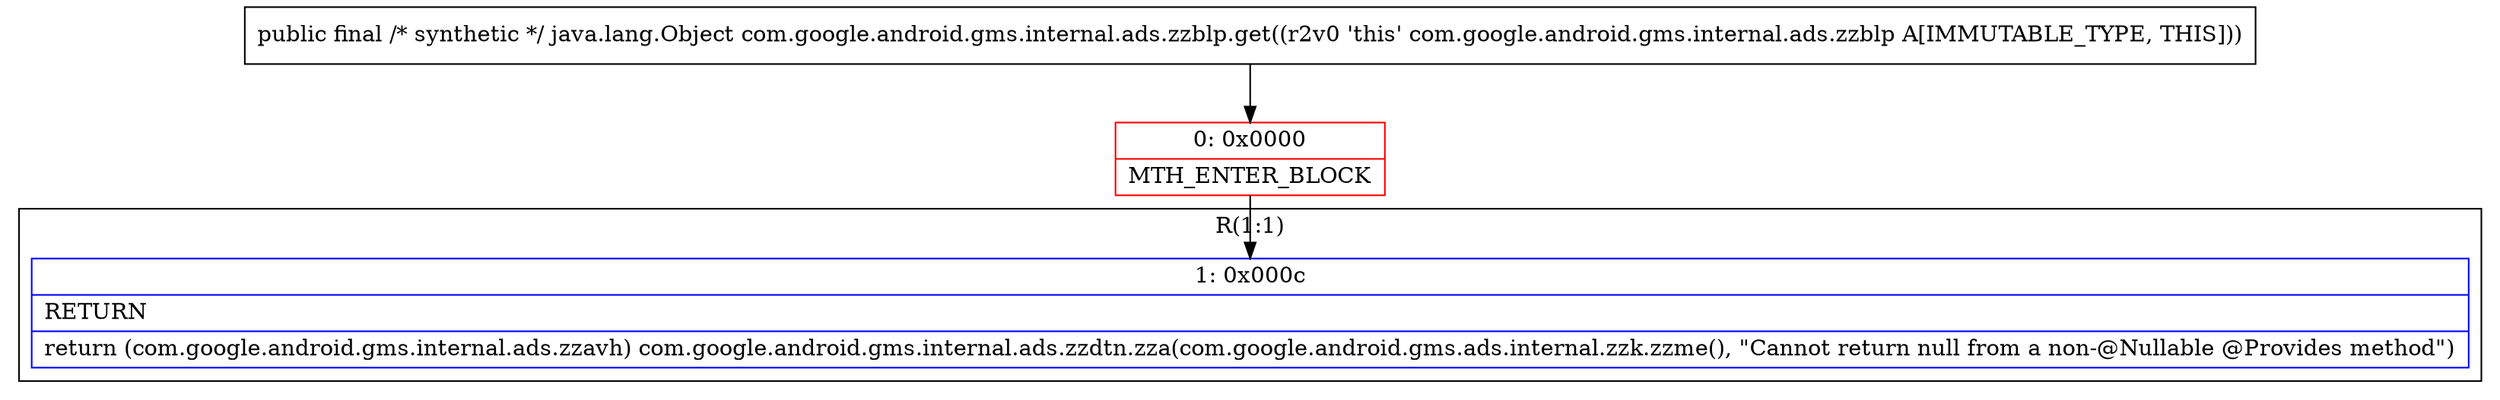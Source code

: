 digraph "CFG forcom.google.android.gms.internal.ads.zzblp.get()Ljava\/lang\/Object;" {
subgraph cluster_Region_1211189420 {
label = "R(1:1)";
node [shape=record,color=blue];
Node_1 [shape=record,label="{1\:\ 0x000c|RETURN\l|return (com.google.android.gms.internal.ads.zzavh) com.google.android.gms.internal.ads.zzdtn.zza(com.google.android.gms.ads.internal.zzk.zzme(), \"Cannot return null from a non\-@Nullable @Provides method\")\l}"];
}
Node_0 [shape=record,color=red,label="{0\:\ 0x0000|MTH_ENTER_BLOCK\l}"];
MethodNode[shape=record,label="{public final \/* synthetic *\/ java.lang.Object com.google.android.gms.internal.ads.zzblp.get((r2v0 'this' com.google.android.gms.internal.ads.zzblp A[IMMUTABLE_TYPE, THIS])) }"];
MethodNode -> Node_0;
Node_0 -> Node_1;
}

